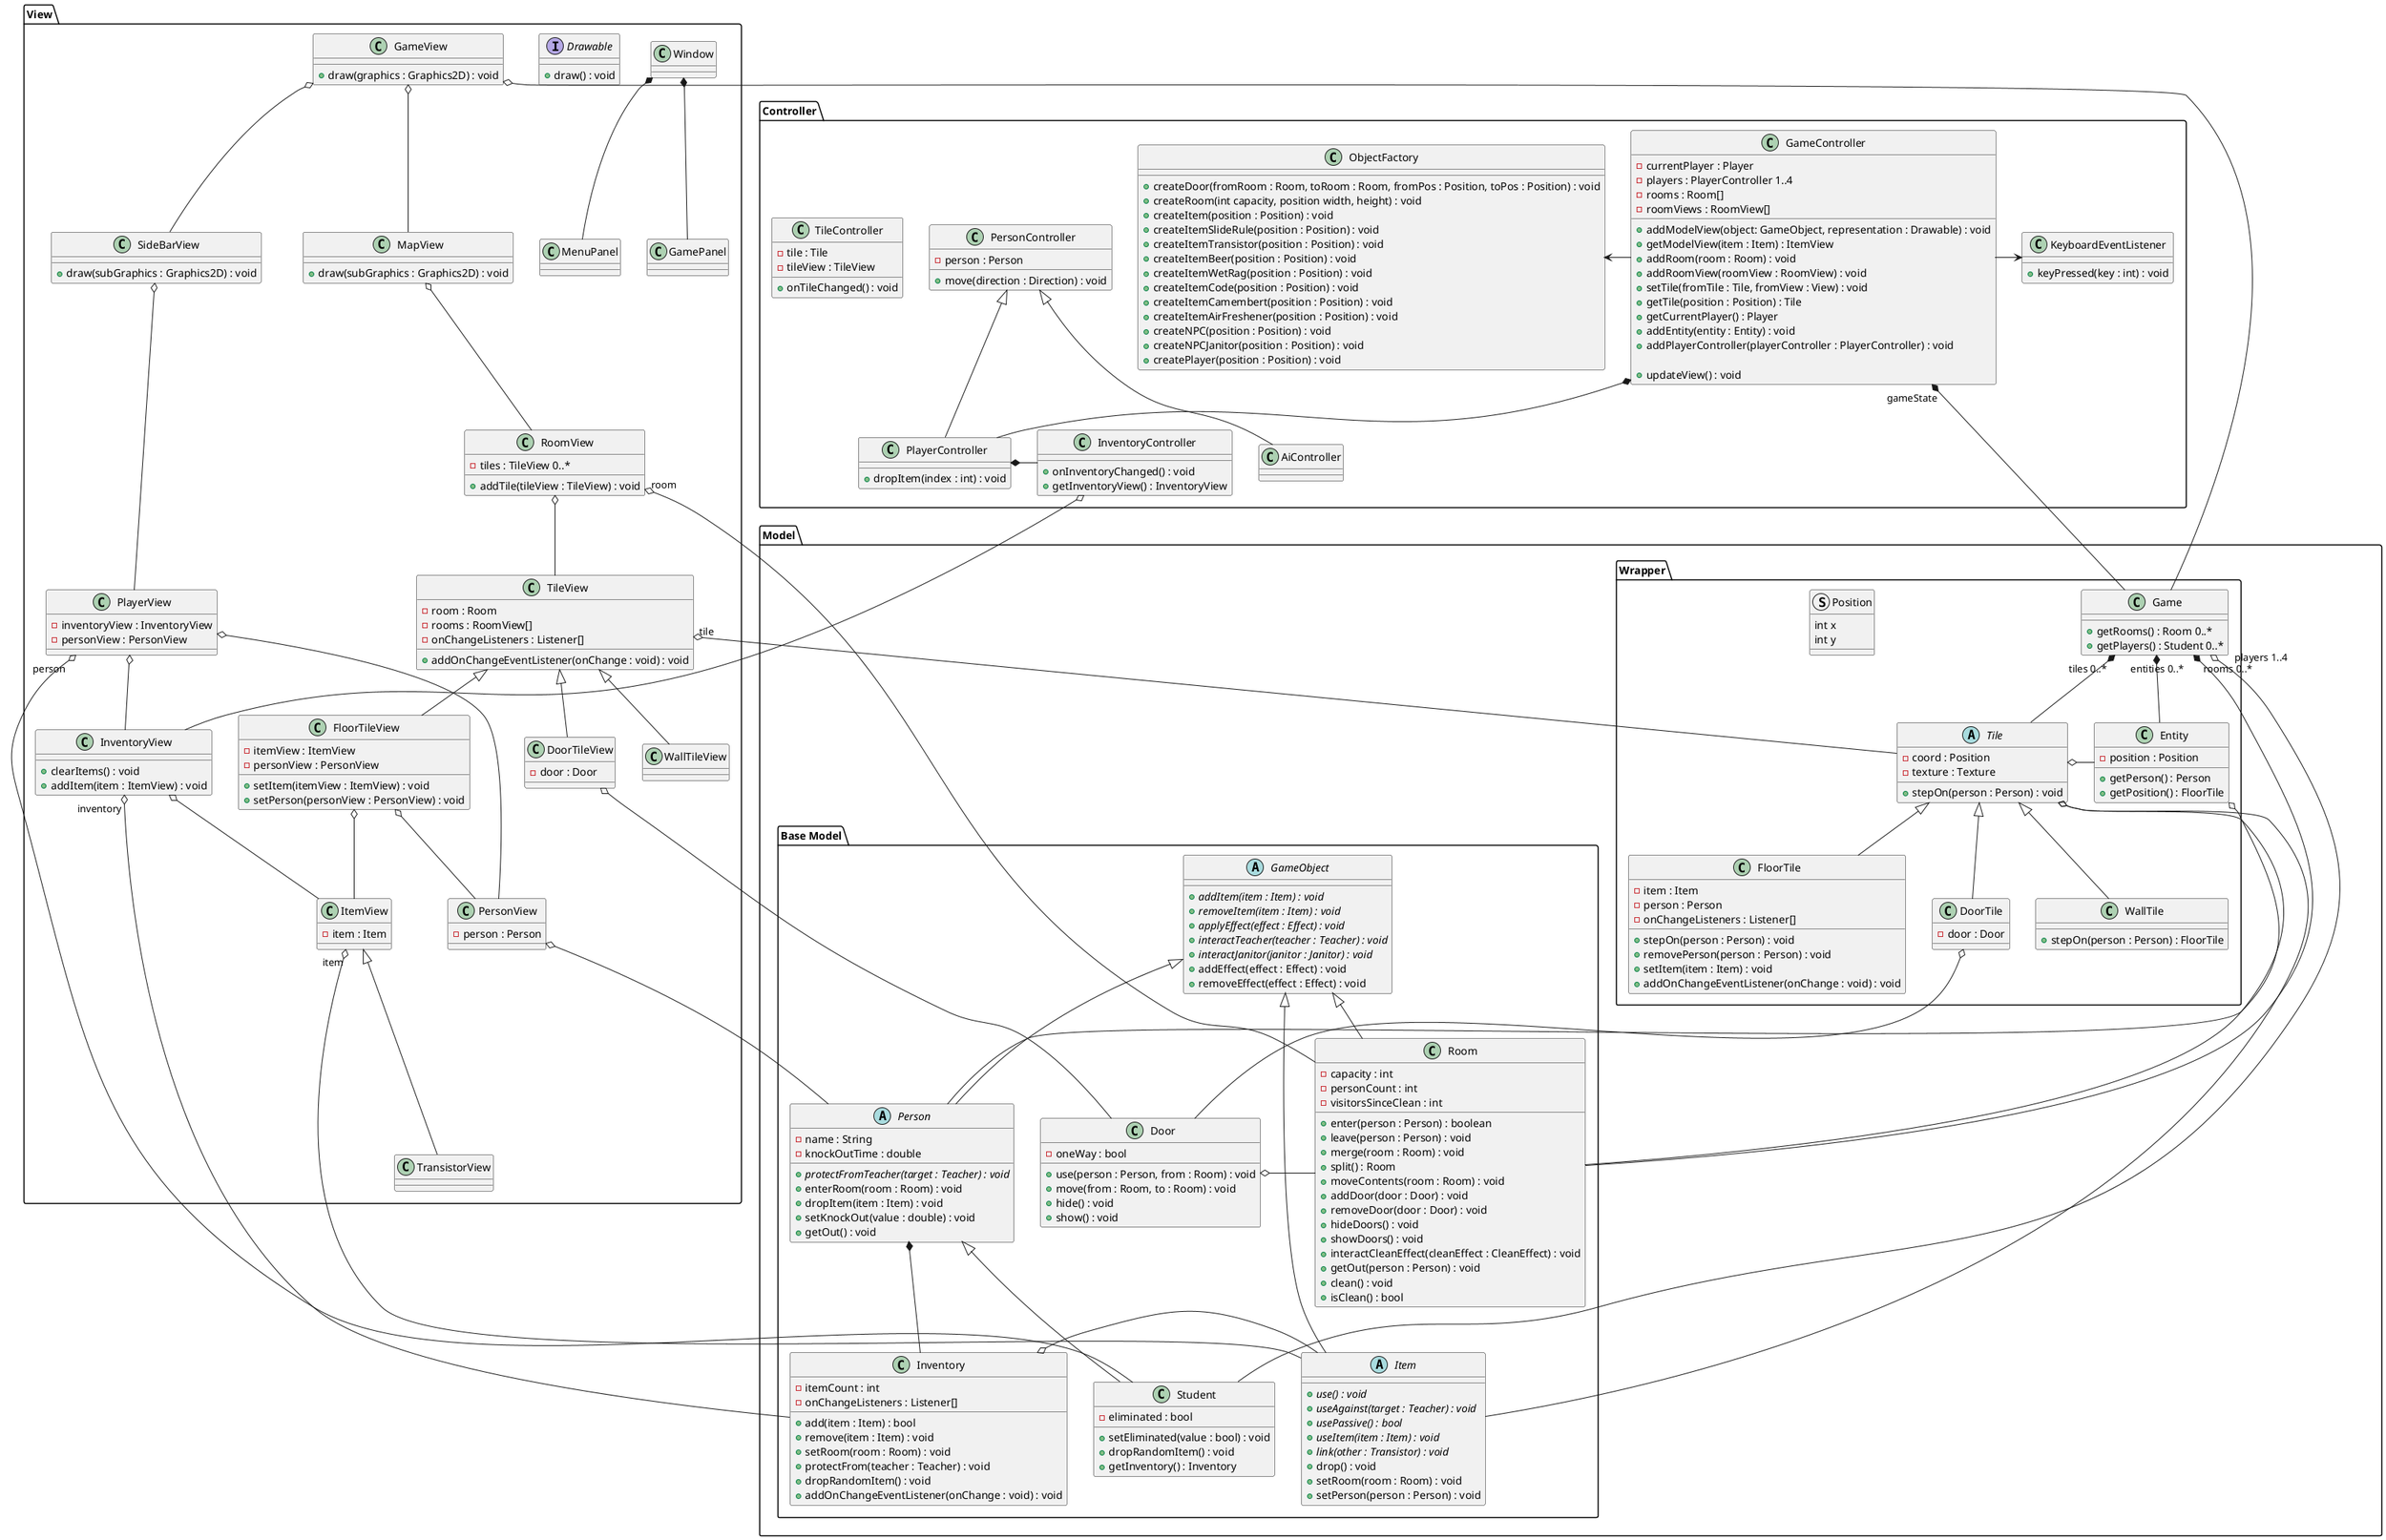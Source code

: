 @startuml tile-wrapping

package Model {
    package "Base Model" {
        abstract GameObject{
            + {abstract} addItem(item : Item) : void
            + {abstract} removeItem(item : Item) : void
            + {abstract} applyEffect(effect : Effect) : void
            + {abstract} interactTeacher(teacher : Teacher) : void
            + {abstract} interactJanitor(janitor : Janitor) : void
            + addEffect(effect : Effect) : void
            + removeEffect(effect : Effect) : void
        }
        class Room{
        - capacity : int
		- personCount : int
		- visitorsSinceClean : int
		+ enter(person : Person) : boolean
		+ leave(person : Person) : void
		+ merge(room : Room) : void
		+ split() : Room
		+ moveContents(room : Room) : void
		+ addDoor(door : Door) : void
		+ removeDoor(door : Door) : void 
		+ hideDoors() : void
		+ showDoors() : void
		+ interactCleanEffect(cleanEffect : CleanEffect) : void
		+ getOut(person : Person) : void
		+ clean() : void
		+ isClean() : bool
        }
        abstract Person{
            - name : String
            - knockOutTime : double
            + {abstract} protectFromTeacher(target : Teacher) : void
            + enterRoom(room : Room) : void
            + dropItem(item : Item) : void
            + setKnockOut(value : double) : void
            + getOut() : void
        }
        class Student{
            - eliminated : bool
            + setEliminated(value : bool) : void
            + dropRandomItem() : void
            + getInventory() : Inventory
        }
        
        abstract Item{
            + {abstract} use() : void
            + {abstract} useAgainst(target : Teacher) : void
            + {abstract} usePassive() : bool
            + {abstract} useItem(item : Item) : void
            + {abstract} link(other : Transistor) : void
            + drop() : void
            + setRoom(room : Room) : void
            + setPerson(person : Person) : void
        }
        class Door{
            - oneWay : bool
            + use(person : Person, from : Room) : void
            + move(from : Room, to : Room) : void
            + hide() : void
            + show() : void
        }
        class Inventory{
            - itemCount : int
            - onChangeListeners : Listener[]
            + add(item : Item) : bool
            + remove(item : Item) : void
            + setRoom(room : Room) : void
            + protectFrom(teacher : Teacher) : void
            + dropRandomItem() : void
            + addOnChangeEventListener(onChange : void) : void
        }

        GameObject <|-- Room
        GameObject <|-- Person
        GameObject <|-- Item

        Door o- Room
        Person *-- Inventory
        Inventory o- Item
        Person <|-- Student
    }

    package "Wrapper" {
        class Game {
            + getRooms() : Room 0..*
            + getPlayers() : Student 0..*
        }
        abstract Tile{
            - coord : Position
            - texture : Texture
            + stepOn(person : Person) : void
        }
        class FloorTile{
            - item : Item
            - person : Person
            - onChangeListeners : Listener[]
            + stepOn(person : Person) : void
            + removePerson(person : Person) : void
            + setItem(item : Item) : void
            + addOnChangeEventListener(onChange : void) : void
        }
        class DoorTile{
            - door : Door
        }
        class WallTile{
            + stepOn(person : Person) : FloorTile
        }

        class Entity{
            - position : Position
            + getPerson() : Person
            + getPosition() : FloorTile
        }
        struct Position {
            int x
            int y
        }

        Tile <|-- FloorTile
        Tile <|-- DoorTile
        Tile <|-- WallTile

        Entity o-- Person
        Tile o-- Item
        Tile o- Entity

        Game "tiles 0..*" *-- Tile
        Game "entities 0..*" *-- Entity
    }

    Tile o-- Room
    DoorTile o-- Door

    Game "rooms 0..*" *-- Room
    Game "players 1..4" o-- Student
}

package Controller {
    class GameController {
        - currentPlayer : Player
        - players : PlayerController 1..4
        - rooms : Room[]
        - roomViews : RoomView[]
        + addModelView(object: GameObject, representation : Drawable) : void
        + getModelView(item : Item) : ItemView
        + addRoom(room : Room) : void
        + addRoomView(roomView : RoomView) : void
        + setTile(fromTile : Tile, fromView : View) : void
        + getTile(position : Position) : Tile
        + getCurrentPlayer() : Player
        + addEntity(entity : Entity) : void
        + addPlayerController(playerController : PlayerController) : void

        + updateView() : void
    }
    class KeyboardEventListener{
        + keyPressed(key : int) : void
    }
    class PersonController{
        - person : Person
        + move(direction : Direction) : void
    }
    class PlayerController{
        + dropItem(index : int) : void
    }
    class AiController
    class InventoryController{
        + onInventoryChanged() : void
        + getInventoryView() : InventoryView
    }
    class TileController{
        - tile : Tile
        - tileView : TileView
        + onTileChanged() : void
    }
    class ObjectFactory{
        + createDoor(fromRoom : Room, toRoom : Room, fromPos : Position, toPos : Position) : void
        + createRoom(int capacity, position width, height) : void
        + createItem(position : Position) : void
        + createItemSlideRule(position : Position) : void
        + createItemTransistor(position : Position) : void
        + createItemBeer(position : Position) : void
        + createItemWetRag(position : Position) : void
        + createItemCode(position : Position) : void
        + createItemCamembert(position : Position) : void
        + createItemAirFreshener(position : Position) : void
        + createNPC(position : Position) : void
        + createNPCJanitor(position : Position) : void
        + createPlayer(position : Position) : void
    }

    PersonController <|-- PlayerController
    PersonController <|-- AiController

    GameController -> KeyboardEventListener
    ObjectFactory <- GameController
    GameController *-- PlayerController
    PlayerController *- InventoryController

}

package View {
    class Window
    class MenuPanel
    class GamePanel

    Window *-- MenuPanel
    Window *-- GamePanel


    ' Everything ending in View should implement
    ' Drawable, but it's already chaotic enough
    interface Drawable
    {
        + draw() : void
    }

    class GameView{
        + draw(graphics : Graphics2D) : void
    }
    class MapView{
        + draw(subGraphics : Graphics2D) : void
    }
    class SideBarView{
        + draw(subGraphics : Graphics2D) : void
    }
    class RoomView{
        - tiles : TileView 0..*
        + addTile(tileView : TileView) : void
    }
    class TileView{
        - room : Room
        - rooms : RoomView[]
        - onChangeListeners : Listener[]
        + addOnChangeEventListener(onChange : void) : void
    }
    class FloorTileView{
        - itemView : ItemView
        - personView : PersonView
        + setItem(itemView : ItemView) : void
        + setPerson(personView : PersonView) : void
    }
    class WallTileView
    class DoorTileView{
        - door : Door
    }
    class PersonView{
        - person : Person
    }
    class PlayerView{
        - inventoryView : InventoryView
        - personView : PersonView
    }
    class InventoryView{
        + clearItems() : void
        + addItem(item : ItemView) : void
    }
    class ItemView{
        - item : Item
    }
    class TransistorView

    ItemView <|-- TransistorView
    TileView <|-- FloorTileView
    TileView <|-- WallTileView
    TileView <|-- DoorTileView

    InventoryView o-- ItemView
    GameView o-- SideBarView
    SideBarView o-- PlayerView
    GameView o-- MapView
    MapView o-- RoomView
    RoomView o-- TileView
    FloorTileView o-- PersonView
    FloorTileView o-- ItemView
    PlayerView o-- InventoryView
    PlayerView o-- PersonView
}

GameController "gameState" *--- Game
' GameController "objectViews 0..*" *--- Drawable

GameView o-- Game

PlayerView "person" o-- Student
InventoryController o--- InventoryView
InventoryView "inventory" o-- Inventory
ItemView "item" o-- Item
RoomView "room" o-- Room
TileView "tile" o-- Tile
DoorTileView o-- Door
PersonView o-- Person

@enduml